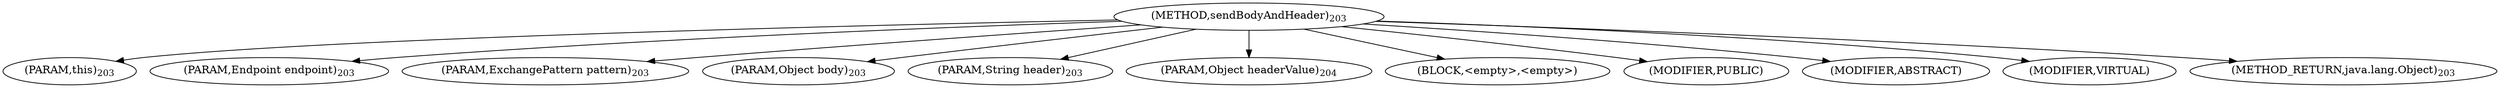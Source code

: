 digraph "sendBodyAndHeader" {  
"185" [label = <(METHOD,sendBodyAndHeader)<SUB>203</SUB>> ]
"186" [label = <(PARAM,this)<SUB>203</SUB>> ]
"187" [label = <(PARAM,Endpoint endpoint)<SUB>203</SUB>> ]
"188" [label = <(PARAM,ExchangePattern pattern)<SUB>203</SUB>> ]
"189" [label = <(PARAM,Object body)<SUB>203</SUB>> ]
"190" [label = <(PARAM,String header)<SUB>203</SUB>> ]
"191" [label = <(PARAM,Object headerValue)<SUB>204</SUB>> ]
"192" [label = <(BLOCK,&lt;empty&gt;,&lt;empty&gt;)> ]
"193" [label = <(MODIFIER,PUBLIC)> ]
"194" [label = <(MODIFIER,ABSTRACT)> ]
"195" [label = <(MODIFIER,VIRTUAL)> ]
"196" [label = <(METHOD_RETURN,java.lang.Object)<SUB>203</SUB>> ]
  "185" -> "186" 
  "185" -> "187" 
  "185" -> "188" 
  "185" -> "189" 
  "185" -> "190" 
  "185" -> "191" 
  "185" -> "192" 
  "185" -> "193" 
  "185" -> "194" 
  "185" -> "195" 
  "185" -> "196" 
}
